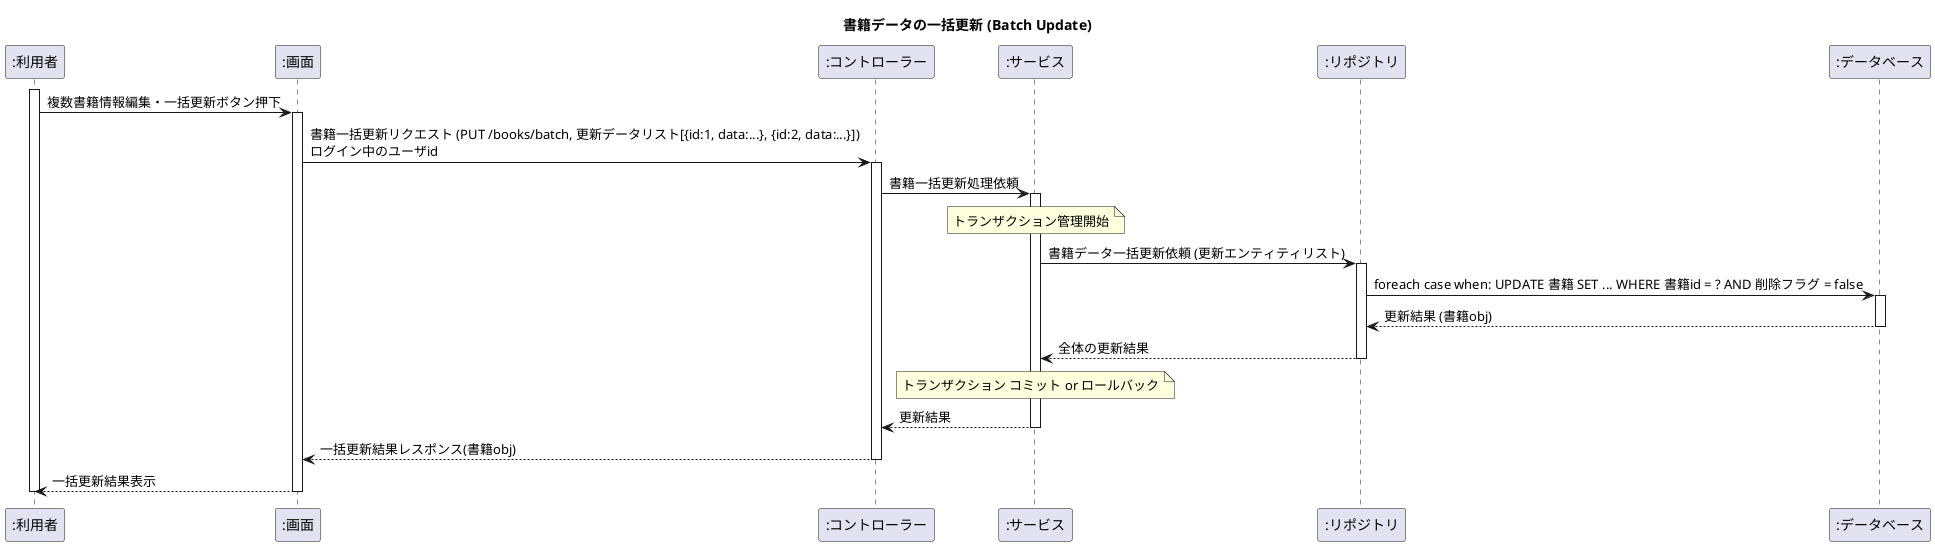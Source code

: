 @startuml updateBooks

title 書籍データの一括更新 (Batch Update)

participant ":利用者" as User
participant ":画面" as UI
participant ":コントローラー" as Controller
participant ":サービス" as Service
participant ":リポジトリ" as Repo
participant ":データベース" as DB

activate User
User -> UI ++ : 複数書籍情報編集・一括更新ボタン押下
UI -> Controller ++ : 書籍一括更新リクエスト (PUT /books/batch, 更新データリスト[{id:1, data:...}, {id:2, data:...}])\nログイン中のユーザid
Controller -> Service ++ : 書籍一括更新処理依頼
note over Service :トランザクション管理開始
Service -> Repo ++ : 書籍データ一括更新依頼 (更新エンティティリスト)
Repo -> DB ++ : foreach case when: UPDATE 書籍 SET ... WHERE 書籍id = ? AND 削除フラグ = false
DB --> Repo -- : 更新結果 (書籍obj)
Repo --> Service -- : 全体の更新結果
note over Service : トランザクション コミット or ロールバック
Service --> Controller -- : 更新結果
Controller --> UI -- : 一括更新結果レスポンス(書籍obj)
UI --> User -- : 一括更新結果表示
deactivate User

@enduml
